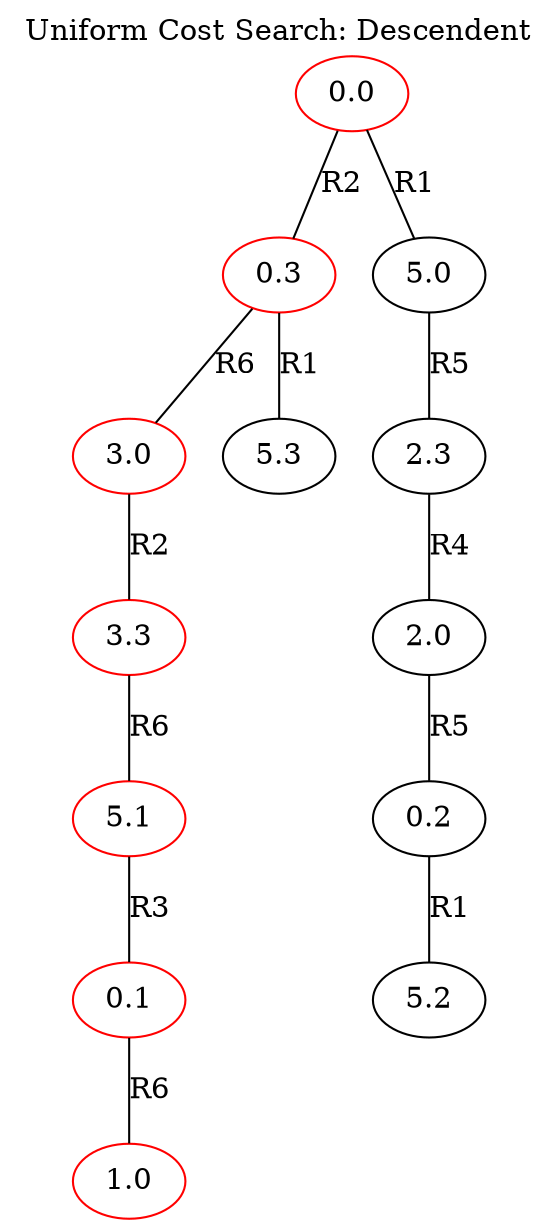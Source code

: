 strict graph G {
labelloc="t";
label="Uniform Cost Search: Descendent";

0.0 -- 0.3[label= R2];
0.0 -- 5.0[label= R1];
0.3 -- 3.0[label= R6];
0.3 -- 5.3[label= R1];
3.0 -- 3.3[label= R2];
5.0 -- 2.3[label= R5];
3.3 -- 5.1[label= R6];
2.3 -- 2.0[label= R4];
2.0 -- 0.2[label= R5];
0.2 -- 5.2[label= R1];
5.1 -- 0.1[label= R3];
0.1 -- 1.0[label= R6];

	subgraph Solution {
	0.0 [color=red];
	0.3 [color=red];
	3.0 [color=red];
	3.3 [color=red];
	5.1 [color=red];
	0.1 [color=red];
	1.0 [color=red];
	}
}
